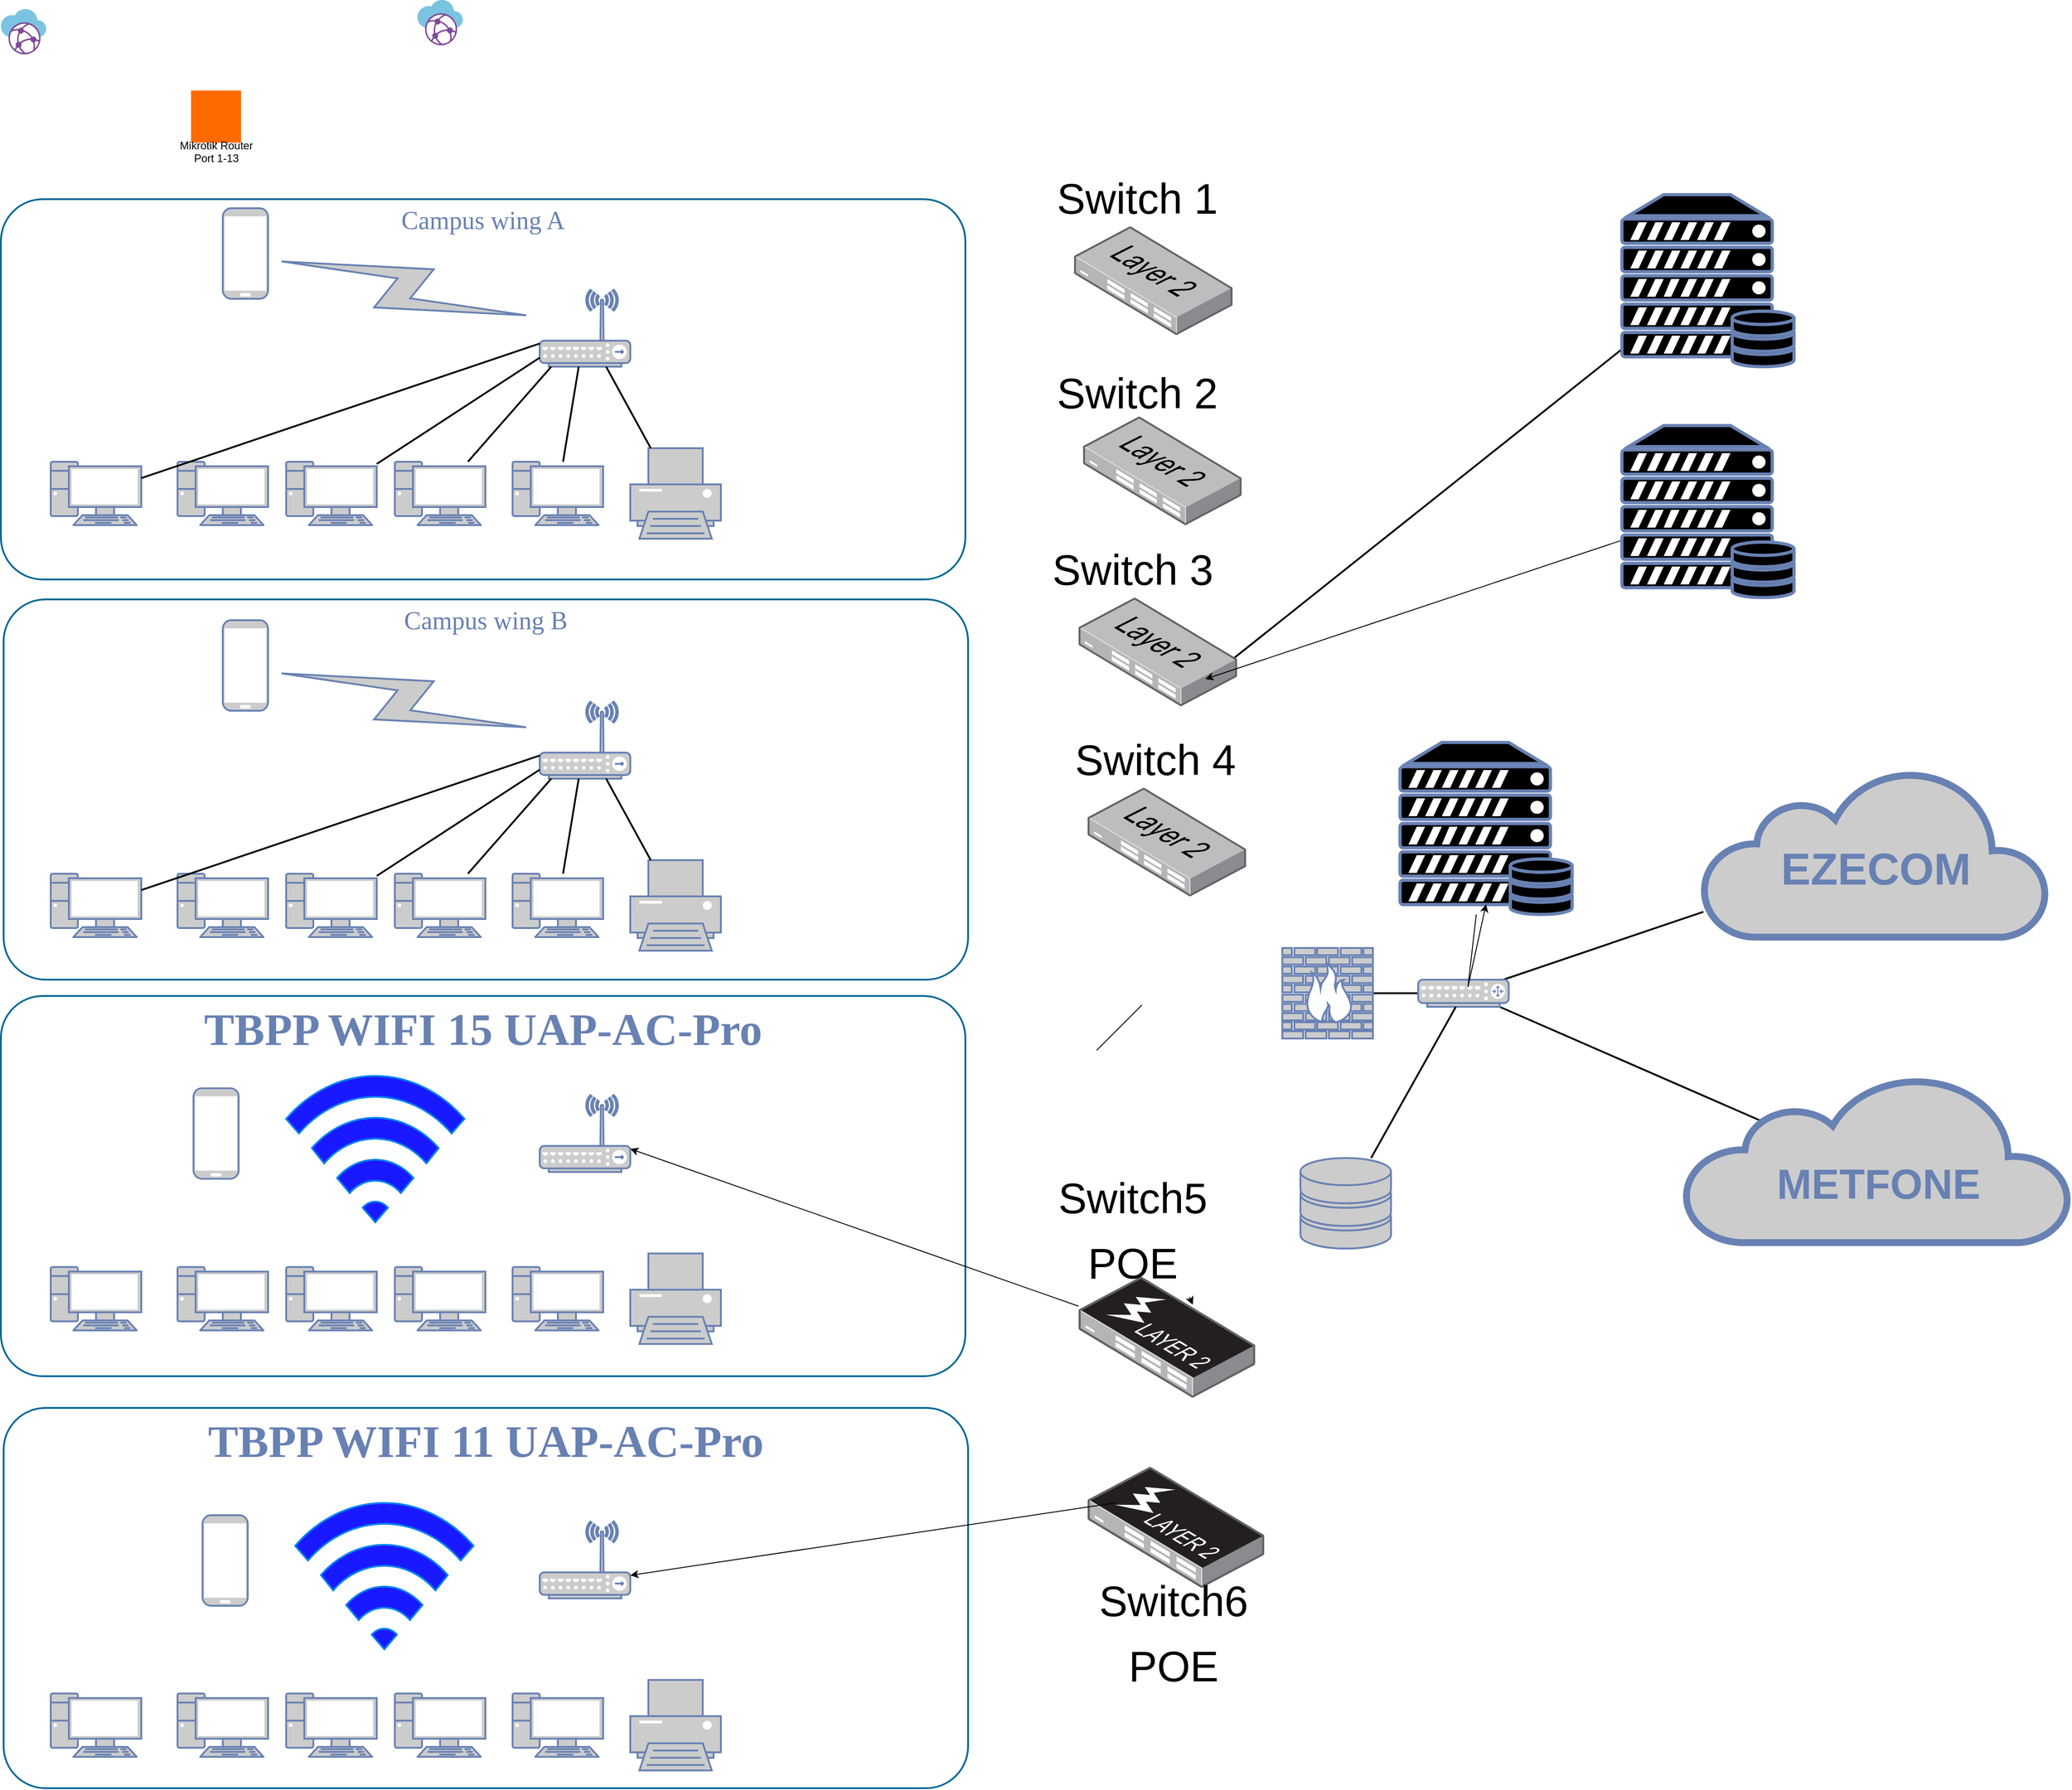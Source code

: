 <mxfile version="25.0.3">
  <diagram name="Page-1" id="fLDNwV-txTs5TG_ytTZD">
    <mxGraphModel dx="3463" dy="1817" grid="1" gridSize="10" guides="1" tooltips="1" connect="1" arrows="1" fold="1" page="1" pageScale="1" pageWidth="850" pageHeight="1100" math="0" shadow="0">
      <root>
        <mxCell id="0" />
        <mxCell id="1" parent="0" />
        <mxCell id="FqAO5_lso4-B0nuIC0QS-5" value="" style="edgeStyle=none;rounded=0;orthogonalLoop=1;jettySize=auto;html=1;" edge="1" parent="1" source="FqAO5_lso4-B0nuIC0QS-1" target="FqAO5_lso4-B0nuIC0QS-4">
          <mxGeometry relative="1" as="geometry" />
        </mxCell>
        <mxCell id="FqAO5_lso4-B0nuIC0QS-1" value="" style="points=[];aspect=fixed;html=1;align=center;shadow=0;dashed=0;fillColor=#FF6A00;strokeColor=none;shape=mxgraph.alibaba_cloud.router;" vertex="1" parent="1">
          <mxGeometry x="390" y="100" width="55.2" height="57.6" as="geometry" />
        </mxCell>
        <mxCell id="FqAO5_lso4-B0nuIC0QS-2" value="" style="image;sketch=0;aspect=fixed;html=1;points=[];align=center;fontSize=12;image=img/lib/mscae/Virtual_WANs.svg;" vertex="1" parent="1">
          <mxGeometry x="180" y="10" width="50" height="50" as="geometry" />
        </mxCell>
        <mxCell id="FqAO5_lso4-B0nuIC0QS-3" value="" style="image;sketch=0;aspect=fixed;html=1;points=[];align=center;fontSize=12;image=img/lib/mscae/Virtual_WANs.svg;" vertex="1" parent="1">
          <mxGeometry x="640" width="50" height="50" as="geometry" />
        </mxCell>
        <mxCell id="FqAO5_lso4-B0nuIC0QS-4" value="Mikrotik Router&lt;br&gt;Port 1-13&lt;div&gt;&lt;br/&gt;&lt;/div&gt;" style="text;strokeColor=none;align=center;fillColor=none;html=1;verticalAlign=middle;whiteSpace=wrap;rounded=0;" vertex="1" parent="1">
          <mxGeometry x="332.6" y="160" width="170" height="30" as="geometry" />
        </mxCell>
        <mxCell id="FqAO5_lso4-B0nuIC0QS-6" value="&lt;b&gt;&lt;font style=&quot;font-size: 50px;&quot;&gt;TBPP WIFI 11 UAP-AC-Pro&lt;br&gt;&lt;/font&gt;&lt;/b&gt;" style="rounded=1;whiteSpace=wrap;html=1;shadow=0;comic=0;strokeColor=#036897;strokeWidth=2;fillColor=none;fontFamily=Verdana;fontSize=28;fontColor=#6881B3;align=center;arcSize=11;verticalAlign=top;" vertex="1" parent="1">
          <mxGeometry x="183" y="1555" width="1065" height="420" as="geometry" />
        </mxCell>
        <mxCell id="FqAO5_lso4-B0nuIC0QS-7" value="&lt;font style=&quot;font-size: 50px;&quot;&gt;TBPP WIFI 15 UAP-AC-Pro&lt;br&gt;&lt;/font&gt;" style="rounded=1;whiteSpace=wrap;html=1;shadow=0;comic=0;strokeColor=#036897;strokeWidth=2;fillColor=none;fontFamily=Verdana;fontSize=28;fontColor=#6881B3;align=center;arcSize=11;verticalAlign=top;fontStyle=1" vertex="1" parent="1">
          <mxGeometry x="180" y="1100" width="1065" height="420" as="geometry" />
        </mxCell>
        <mxCell id="FqAO5_lso4-B0nuIC0QS-8" value="Campus wing B" style="rounded=1;whiteSpace=wrap;html=1;shadow=0;comic=0;strokeColor=#036897;strokeWidth=2;fillColor=none;fontFamily=Verdana;fontSize=28;fontColor=#6881B3;align=center;arcSize=11;verticalAlign=top;" vertex="1" parent="1">
          <mxGeometry x="183" y="662" width="1065" height="420" as="geometry" />
        </mxCell>
        <mxCell id="FqAO5_lso4-B0nuIC0QS-9" value="Campus wing A" style="rounded=1;whiteSpace=wrap;html=1;shadow=0;comic=0;strokeColor=#036897;strokeWidth=2;fillColor=none;fontFamily=Verdana;fontSize=28;fontColor=#6881B3;align=center;arcSize=11;verticalAlign=top;" vertex="1" parent="1">
          <mxGeometry x="180" y="220" width="1065" height="420" as="geometry" />
        </mxCell>
        <mxCell id="FqAO5_lso4-B0nuIC0QS-10" style="edgeStyle=none;html=1;labelBackgroundColor=none;endArrow=none;endFill=0;strokeWidth=2;fontFamily=Verdana;fontSize=28;fontColor=#6881B3;rounded=0;" edge="1" parent="1" source="FqAO5_lso4-B0nuIC0QS-11" target="FqAO5_lso4-B0nuIC0QS-62">
          <mxGeometry relative="1" as="geometry">
            <mxPoint x="1765" y="1037.0" as="targetPoint" />
          </mxGeometry>
        </mxCell>
        <mxCell id="FqAO5_lso4-B0nuIC0QS-11" value="" style="fontColor=#0066CC;verticalAlign=top;verticalLabelPosition=bottom;labelPosition=center;align=center;html=1;fillColor=#CCCCCC;strokeColor=#6881B3;gradientColor=none;gradientDirection=north;strokeWidth=2;shape=mxgraph.networks.firewall;rounded=0;shadow=0;comic=0;" vertex="1" parent="1">
          <mxGeometry x="1595" y="1047" width="100" height="100" as="geometry" />
        </mxCell>
        <mxCell id="FqAO5_lso4-B0nuIC0QS-15" value="" style="fontColor=#0066CC;verticalAlign=top;verticalLabelPosition=bottom;labelPosition=center;align=center;html=1;fillColor=#CCCCCC;strokeColor=#6881B3;gradientColor=none;gradientDirection=north;strokeWidth=2;shape=mxgraph.networks.pc;rounded=0;shadow=0;comic=0;" vertex="1" parent="1">
          <mxGeometry x="235.0" y="510" width="100" height="70" as="geometry" />
        </mxCell>
        <mxCell id="FqAO5_lso4-B0nuIC0QS-16" value="" style="fontColor=#0066CC;verticalAlign=top;verticalLabelPosition=bottom;labelPosition=center;align=center;html=1;fillColor=#CCCCCC;strokeColor=#6881B3;gradientColor=none;gradientDirection=north;strokeWidth=2;shape=mxgraph.networks.pc;rounded=0;shadow=0;comic=0;" vertex="1" parent="1">
          <mxGeometry x="375.0" y="510" width="100" height="70" as="geometry" />
        </mxCell>
        <mxCell id="FqAO5_lso4-B0nuIC0QS-17" value="" style="fontColor=#0066CC;verticalAlign=top;verticalLabelPosition=bottom;labelPosition=center;align=center;html=1;fillColor=#CCCCCC;strokeColor=#6881B3;gradientColor=none;gradientDirection=north;strokeWidth=2;shape=mxgraph.networks.pc;rounded=0;shadow=0;comic=0;" vertex="1" parent="1">
          <mxGeometry x="495.0" y="510" width="100" height="70" as="geometry" />
        </mxCell>
        <mxCell id="FqAO5_lso4-B0nuIC0QS-18" value="" style="fontColor=#0066CC;verticalAlign=top;verticalLabelPosition=bottom;labelPosition=center;align=center;html=1;fillColor=#CCCCCC;strokeColor=#6881B3;gradientColor=none;gradientDirection=north;strokeWidth=2;shape=mxgraph.networks.pc;rounded=0;shadow=0;comic=0;" vertex="1" parent="1">
          <mxGeometry x="615.0" y="510" width="100" height="70" as="geometry" />
        </mxCell>
        <mxCell id="FqAO5_lso4-B0nuIC0QS-19" value="" style="fontColor=#0066CC;verticalAlign=top;verticalLabelPosition=bottom;labelPosition=center;align=center;html=1;fillColor=#CCCCCC;strokeColor=#6881B3;gradientColor=none;gradientDirection=north;strokeWidth=2;shape=mxgraph.networks.pc;rounded=0;shadow=0;comic=0;" vertex="1" parent="1">
          <mxGeometry x="745.0" y="510" width="100" height="70" as="geometry" />
        </mxCell>
        <mxCell id="FqAO5_lso4-B0nuIC0QS-20" value="" style="fontColor=#0066CC;verticalAlign=top;verticalLabelPosition=bottom;labelPosition=center;align=center;html=1;fillColor=#CCCCCC;strokeColor=#6881B3;gradientColor=none;gradientDirection=north;strokeWidth=2;shape=mxgraph.networks.printer;rounded=0;shadow=0;comic=0;" vertex="1" parent="1">
          <mxGeometry x="875.0" y="495" width="100" height="100" as="geometry" />
        </mxCell>
        <mxCell id="FqAO5_lso4-B0nuIC0QS-21" value="" style="fontColor=#0066CC;verticalAlign=top;verticalLabelPosition=bottom;labelPosition=center;align=center;html=1;fillColor=#CCCCCC;strokeColor=#6881B3;gradientColor=none;gradientDirection=north;strokeWidth=2;shape=mxgraph.networks.wireless_hub;rounded=0;shadow=0;comic=0;" vertex="1" parent="1">
          <mxGeometry x="775.0" y="320" width="100" height="85" as="geometry" />
        </mxCell>
        <mxCell id="FqAO5_lso4-B0nuIC0QS-22" style="edgeStyle=none;html=1;labelBackgroundColor=none;endArrow=none;endFill=0;strokeWidth=2;fontFamily=Verdana;fontSize=15;fontColor=#036897;rounded=0;" edge="1" parent="1" source="FqAO5_lso4-B0nuIC0QS-15" target="FqAO5_lso4-B0nuIC0QS-21">
          <mxGeometry relative="1" as="geometry">
            <mxPoint x="755.0" y="440" as="targetPoint" />
          </mxGeometry>
        </mxCell>
        <mxCell id="FqAO5_lso4-B0nuIC0QS-23" style="edgeStyle=none;html=1;labelBackgroundColor=none;endArrow=none;endFill=0;strokeWidth=2;fontFamily=Verdana;fontSize=15;fontColor=#036897;rounded=0;" edge="1" parent="1" source="FqAO5_lso4-B0nuIC0QS-17" target="FqAO5_lso4-B0nuIC0QS-21">
          <mxGeometry relative="1" as="geometry" />
        </mxCell>
        <mxCell id="FqAO5_lso4-B0nuIC0QS-24" style="edgeStyle=none;html=1;labelBackgroundColor=none;endArrow=none;endFill=0;strokeWidth=2;fontFamily=Verdana;fontSize=15;fontColor=#036897;rounded=0;" edge="1" parent="1" source="FqAO5_lso4-B0nuIC0QS-18" target="FqAO5_lso4-B0nuIC0QS-21">
          <mxGeometry relative="1" as="geometry" />
        </mxCell>
        <mxCell id="FqAO5_lso4-B0nuIC0QS-25" style="edgeStyle=none;html=1;labelBackgroundColor=none;endArrow=none;endFill=0;strokeWidth=2;fontFamily=Verdana;fontSize=15;fontColor=#036897;rounded=0;" edge="1" parent="1" source="FqAO5_lso4-B0nuIC0QS-19" target="FqAO5_lso4-B0nuIC0QS-21">
          <mxGeometry relative="1" as="geometry" />
        </mxCell>
        <mxCell id="FqAO5_lso4-B0nuIC0QS-26" style="edgeStyle=none;html=1;labelBackgroundColor=none;endArrow=none;endFill=0;strokeWidth=2;fontFamily=Verdana;fontSize=15;fontColor=#036897;rounded=0;" edge="1" parent="1" source="FqAO5_lso4-B0nuIC0QS-20" target="FqAO5_lso4-B0nuIC0QS-21">
          <mxGeometry relative="1" as="geometry" />
        </mxCell>
        <mxCell id="FqAO5_lso4-B0nuIC0QS-27" value="" style="html=1;fillColor=#CCCCCC;strokeColor=#6881B3;gradientColor=none;gradientDirection=north;strokeWidth=2;shape=mxgraph.networks.comm_link_edge;html=1;labelBackgroundColor=none;endArrow=none;endFill=0;fontFamily=Verdana;fontSize=20;rounded=0;" edge="1" parent="1" source="FqAO5_lso4-B0nuIC0QS-21" target="FqAO5_lso4-B0nuIC0QS-28">
          <mxGeometry width="100" height="100" relative="1" as="geometry">
            <mxPoint x="1005.0" y="420" as="sourcePoint" />
            <mxPoint x="708.0" y="333" as="targetPoint" />
          </mxGeometry>
        </mxCell>
        <mxCell id="FqAO5_lso4-B0nuIC0QS-28" value="" style="fontColor=#0066CC;verticalAlign=top;verticalLabelPosition=bottom;labelPosition=center;align=center;html=1;fillColor=#CCCCCC;strokeColor=#6881B3;gradientColor=none;gradientDirection=north;strokeWidth=2;shape=mxgraph.networks.mobile;rounded=0;shadow=0;comic=0;" vertex="1" parent="1">
          <mxGeometry x="425.0" y="230" width="50" height="100" as="geometry" />
        </mxCell>
        <mxCell id="FqAO5_lso4-B0nuIC0QS-29" value="" style="fontColor=#0066CC;verticalAlign=top;verticalLabelPosition=bottom;labelPosition=center;align=center;html=1;fillColor=#CCCCCC;strokeColor=#6881B3;gradientColor=none;gradientDirection=north;strokeWidth=2;shape=mxgraph.networks.pc;rounded=0;shadow=0;comic=0;" vertex="1" parent="1">
          <mxGeometry x="235.0" y="965" width="100" height="70" as="geometry" />
        </mxCell>
        <mxCell id="FqAO5_lso4-B0nuIC0QS-30" value="" style="fontColor=#0066CC;verticalAlign=top;verticalLabelPosition=bottom;labelPosition=center;align=center;html=1;fillColor=#CCCCCC;strokeColor=#6881B3;gradientColor=none;gradientDirection=north;strokeWidth=2;shape=mxgraph.networks.pc;rounded=0;shadow=0;comic=0;" vertex="1" parent="1">
          <mxGeometry x="375.0" y="965" width="100" height="70" as="geometry" />
        </mxCell>
        <mxCell id="FqAO5_lso4-B0nuIC0QS-31" value="" style="fontColor=#0066CC;verticalAlign=top;verticalLabelPosition=bottom;labelPosition=center;align=center;html=1;fillColor=#CCCCCC;strokeColor=#6881B3;gradientColor=none;gradientDirection=north;strokeWidth=2;shape=mxgraph.networks.pc;rounded=0;shadow=0;comic=0;" vertex="1" parent="1">
          <mxGeometry x="495.0" y="965" width="100" height="70" as="geometry" />
        </mxCell>
        <mxCell id="FqAO5_lso4-B0nuIC0QS-32" value="" style="fontColor=#0066CC;verticalAlign=top;verticalLabelPosition=bottom;labelPosition=center;align=center;html=1;fillColor=#CCCCCC;strokeColor=#6881B3;gradientColor=none;gradientDirection=north;strokeWidth=2;shape=mxgraph.networks.pc;rounded=0;shadow=0;comic=0;" vertex="1" parent="1">
          <mxGeometry x="615.0" y="965" width="100" height="70" as="geometry" />
        </mxCell>
        <mxCell id="FqAO5_lso4-B0nuIC0QS-33" value="" style="fontColor=#0066CC;verticalAlign=top;verticalLabelPosition=bottom;labelPosition=center;align=center;html=1;fillColor=#CCCCCC;strokeColor=#6881B3;gradientColor=none;gradientDirection=north;strokeWidth=2;shape=mxgraph.networks.pc;rounded=0;shadow=0;comic=0;" vertex="1" parent="1">
          <mxGeometry x="745.0" y="965" width="100" height="70" as="geometry" />
        </mxCell>
        <mxCell id="FqAO5_lso4-B0nuIC0QS-34" value="" style="fontColor=#0066CC;verticalAlign=top;verticalLabelPosition=bottom;labelPosition=center;align=center;html=1;fillColor=#CCCCCC;strokeColor=#6881B3;gradientColor=none;gradientDirection=north;strokeWidth=2;shape=mxgraph.networks.printer;rounded=0;shadow=0;comic=0;" vertex="1" parent="1">
          <mxGeometry x="875.0" y="950" width="100" height="100" as="geometry" />
        </mxCell>
        <mxCell id="FqAO5_lso4-B0nuIC0QS-36" value="" style="fontColor=#0066CC;verticalAlign=top;verticalLabelPosition=bottom;labelPosition=center;align=center;html=1;fillColor=#CCCCCC;strokeColor=#6881B3;gradientColor=none;gradientDirection=north;strokeWidth=2;shape=mxgraph.networks.wireless_hub;rounded=0;shadow=0;comic=0;" vertex="1" parent="1">
          <mxGeometry x="775.0" y="775" width="100" height="85" as="geometry" />
        </mxCell>
        <mxCell id="FqAO5_lso4-B0nuIC0QS-37" style="edgeStyle=none;html=1;labelBackgroundColor=none;endArrow=none;endFill=0;strokeWidth=2;fontFamily=Verdana;fontSize=15;fontColor=#036897;rounded=0;" edge="1" parent="1" source="FqAO5_lso4-B0nuIC0QS-29" target="FqAO5_lso4-B0nuIC0QS-36">
          <mxGeometry relative="1" as="geometry">
            <mxPoint x="755.0" y="895" as="targetPoint" />
          </mxGeometry>
        </mxCell>
        <mxCell id="FqAO5_lso4-B0nuIC0QS-38" style="edgeStyle=none;html=1;labelBackgroundColor=none;endArrow=none;endFill=0;strokeWidth=2;fontFamily=Verdana;fontSize=15;fontColor=#036897;rounded=0;" edge="1" parent="1" source="FqAO5_lso4-B0nuIC0QS-31" target="FqAO5_lso4-B0nuIC0QS-36">
          <mxGeometry relative="1" as="geometry" />
        </mxCell>
        <mxCell id="FqAO5_lso4-B0nuIC0QS-39" style="edgeStyle=none;html=1;labelBackgroundColor=none;endArrow=none;endFill=0;strokeWidth=2;fontFamily=Verdana;fontSize=15;fontColor=#036897;rounded=0;" edge="1" parent="1" source="FqAO5_lso4-B0nuIC0QS-32" target="FqAO5_lso4-B0nuIC0QS-36">
          <mxGeometry relative="1" as="geometry" />
        </mxCell>
        <mxCell id="FqAO5_lso4-B0nuIC0QS-40" style="edgeStyle=none;html=1;labelBackgroundColor=none;endArrow=none;endFill=0;strokeWidth=2;fontFamily=Verdana;fontSize=15;fontColor=#036897;rounded=0;" edge="1" parent="1" source="FqAO5_lso4-B0nuIC0QS-33" target="FqAO5_lso4-B0nuIC0QS-36">
          <mxGeometry relative="1" as="geometry" />
        </mxCell>
        <mxCell id="FqAO5_lso4-B0nuIC0QS-41" style="edgeStyle=none;html=1;labelBackgroundColor=none;endArrow=none;endFill=0;strokeWidth=2;fontFamily=Verdana;fontSize=15;fontColor=#036897;rounded=0;" edge="1" parent="1" source="FqAO5_lso4-B0nuIC0QS-34" target="FqAO5_lso4-B0nuIC0QS-36">
          <mxGeometry relative="1" as="geometry" />
        </mxCell>
        <mxCell id="FqAO5_lso4-B0nuIC0QS-42" value="" style="html=1;fillColor=#CCCCCC;strokeColor=#6881B3;gradientColor=none;gradientDirection=north;strokeWidth=2;shape=mxgraph.networks.comm_link_edge;html=1;labelBackgroundColor=none;endArrow=none;endFill=0;fontFamily=Verdana;fontSize=20;rounded=0;" edge="1" parent="1" source="FqAO5_lso4-B0nuIC0QS-36" target="FqAO5_lso4-B0nuIC0QS-43">
          <mxGeometry width="100" height="100" relative="1" as="geometry">
            <mxPoint x="1005.0" y="875" as="sourcePoint" />
            <mxPoint x="708.0" y="788" as="targetPoint" />
          </mxGeometry>
        </mxCell>
        <mxCell id="FqAO5_lso4-B0nuIC0QS-43" value="" style="fontColor=#0066CC;verticalAlign=top;verticalLabelPosition=bottom;labelPosition=center;align=center;html=1;fillColor=#CCCCCC;strokeColor=#6881B3;gradientColor=none;gradientDirection=north;strokeWidth=2;shape=mxgraph.networks.mobile;rounded=0;shadow=0;comic=0;" vertex="1" parent="1">
          <mxGeometry x="425.0" y="685" width="50" height="100" as="geometry" />
        </mxCell>
        <mxCell id="FqAO5_lso4-B0nuIC0QS-44" value="" style="fontColor=#0066CC;verticalAlign=top;verticalLabelPosition=bottom;labelPosition=center;align=center;html=1;fillColor=#CCCCCC;strokeColor=#6881B3;gradientColor=none;gradientDirection=north;strokeWidth=2;shape=mxgraph.networks.pc;rounded=0;shadow=0;comic=0;" vertex="1" parent="1">
          <mxGeometry x="235.0" y="1399.412" width="100" height="70" as="geometry" />
        </mxCell>
        <mxCell id="FqAO5_lso4-B0nuIC0QS-45" value="" style="fontColor=#0066CC;verticalAlign=top;verticalLabelPosition=bottom;labelPosition=center;align=center;html=1;fillColor=#CCCCCC;strokeColor=#6881B3;gradientColor=none;gradientDirection=north;strokeWidth=2;shape=mxgraph.networks.pc;rounded=0;shadow=0;comic=0;" vertex="1" parent="1">
          <mxGeometry x="375.0" y="1399.412" width="100" height="70" as="geometry" />
        </mxCell>
        <mxCell id="FqAO5_lso4-B0nuIC0QS-46" value="" style="fontColor=#0066CC;verticalAlign=top;verticalLabelPosition=bottom;labelPosition=center;align=center;html=1;fillColor=#CCCCCC;strokeColor=#6881B3;gradientColor=none;gradientDirection=north;strokeWidth=2;shape=mxgraph.networks.pc;rounded=0;shadow=0;comic=0;" vertex="1" parent="1">
          <mxGeometry x="495.0" y="1399.412" width="100" height="70" as="geometry" />
        </mxCell>
        <mxCell id="FqAO5_lso4-B0nuIC0QS-47" value="" style="fontColor=#0066CC;verticalAlign=top;verticalLabelPosition=bottom;labelPosition=center;align=center;html=1;fillColor=#CCCCCC;strokeColor=#6881B3;gradientColor=none;gradientDirection=north;strokeWidth=2;shape=mxgraph.networks.pc;rounded=0;shadow=0;comic=0;" vertex="1" parent="1">
          <mxGeometry x="615.0" y="1399.412" width="100" height="70" as="geometry" />
        </mxCell>
        <mxCell id="FqAO5_lso4-B0nuIC0QS-48" value="" style="fontColor=#0066CC;verticalAlign=top;verticalLabelPosition=bottom;labelPosition=center;align=center;html=1;fillColor=#CCCCCC;strokeColor=#6881B3;gradientColor=none;gradientDirection=north;strokeWidth=2;shape=mxgraph.networks.pc;rounded=0;shadow=0;comic=0;" vertex="1" parent="1">
          <mxGeometry x="745.0" y="1399.412" width="100" height="70" as="geometry" />
        </mxCell>
        <mxCell id="FqAO5_lso4-B0nuIC0QS-49" value="" style="fontColor=#0066CC;verticalAlign=top;verticalLabelPosition=bottom;labelPosition=center;align=center;html=1;fillColor=#CCCCCC;strokeColor=#6881B3;gradientColor=none;gradientDirection=north;strokeWidth=2;shape=mxgraph.networks.printer;rounded=0;shadow=0;comic=0;" vertex="1" parent="1">
          <mxGeometry x="875.0" y="1384.412" width="100" height="100" as="geometry" />
        </mxCell>
        <mxCell id="FqAO5_lso4-B0nuIC0QS-51" value="" style="fontColor=#0066CC;verticalAlign=top;verticalLabelPosition=bottom;labelPosition=center;align=center;html=1;fillColor=#CCCCCC;strokeColor=#6881B3;gradientColor=none;gradientDirection=north;strokeWidth=2;shape=mxgraph.networks.wireless_hub;rounded=0;shadow=0;comic=0;" vertex="1" parent="1">
          <mxGeometry x="775.0" y="1209.412" width="100" height="85" as="geometry" />
        </mxCell>
        <mxCell id="FqAO5_lso4-B0nuIC0QS-58" value="" style="fontColor=#0066CC;verticalAlign=top;verticalLabelPosition=bottom;labelPosition=center;align=center;html=1;fillColor=#CCCCCC;strokeColor=#6881B3;gradientColor=none;gradientDirection=north;strokeWidth=2;shape=mxgraph.networks.mobile;rounded=0;shadow=0;comic=0;" vertex="1" parent="1">
          <mxGeometry x="392.6" y="1201.912" width="50" height="100" as="geometry" />
        </mxCell>
        <mxCell id="FqAO5_lso4-B0nuIC0QS-59" value="&lt;div&gt;&lt;br&gt;&lt;/div&gt;&lt;div&gt;&lt;br&gt;&lt;/div&gt;&lt;div&gt;&lt;font style=&quot;font-size: 49px;&quot;&gt;EZECOM&lt;/font&gt;&lt;/div&gt;&lt;div&gt;&lt;br&gt;&lt;/div&gt;" style="html=1;fillColor=#CCCCCC;strokeColor=#6881B3;gradientColor=none;gradientDirection=north;strokeWidth=2;shape=mxgraph.networks.cloud;fontColor=#6881B3;rounded=0;shadow=0;comic=0;align=center;fontSize=28;fontStyle=1" vertex="1" parent="1">
          <mxGeometry x="2060" y="850" width="380" height="185" as="geometry" />
        </mxCell>
        <mxCell id="FqAO5_lso4-B0nuIC0QS-60" style="edgeStyle=none;html=1;labelBackgroundColor=none;endArrow=none;endFill=0;strokeWidth=2;fontFamily=Verdana;fontSize=28;fontColor=#6881B3;rounded=0;" edge="1" parent="1" source="FqAO5_lso4-B0nuIC0QS-62" target="FqAO5_lso4-B0nuIC0QS-59">
          <mxGeometry relative="1" as="geometry" />
        </mxCell>
        <mxCell id="FqAO5_lso4-B0nuIC0QS-61" style="edgeStyle=none;html=1;labelBackgroundColor=none;endArrow=none;endFill=0;strokeWidth=2;fontFamily=Verdana;fontSize=28;fontColor=#6881B3;rounded=0;exitX=0.9;exitY=1;exitDx=0;exitDy=0;exitPerimeter=0;" edge="1" parent="1" source="FqAO5_lso4-B0nuIC0QS-62">
          <mxGeometry relative="1" as="geometry">
            <mxPoint x="2009.996" y="1195.78" as="sourcePoint" />
            <mxPoint x="2217.58" y="1279.0" as="targetPoint" />
          </mxGeometry>
        </mxCell>
        <mxCell id="FqAO5_lso4-B0nuIC0QS-62" value="" style="fontColor=#0066CC;verticalAlign=top;verticalLabelPosition=bottom;labelPosition=center;align=center;html=1;fillColor=#CCCCCC;strokeColor=#6881B3;gradientColor=none;gradientDirection=north;strokeWidth=2;shape=mxgraph.networks.router;rounded=0;shadow=0;comic=0;" vertex="1" parent="1">
          <mxGeometry x="1745" y="1082" width="100" height="30" as="geometry" />
        </mxCell>
        <mxCell id="FqAO5_lso4-B0nuIC0QS-63" style="edgeStyle=none;html=1;labelBackgroundColor=none;endArrow=none;endFill=0;strokeWidth=2;fontFamily=Verdana;fontSize=28;fontColor=#6881B3;rounded=0;" edge="1" parent="1" source="FqAO5_lso4-B0nuIC0QS-64" target="FqAO5_lso4-B0nuIC0QS-62">
          <mxGeometry relative="1" as="geometry" />
        </mxCell>
        <mxCell id="FqAO5_lso4-B0nuIC0QS-64" value="" style="fontColor=#0066CC;verticalAlign=top;verticalLabelPosition=bottom;labelPosition=center;align=center;html=1;fillColor=#CCCCCC;strokeColor=#6881B3;gradientColor=none;gradientDirection=north;strokeWidth=2;shape=mxgraph.networks.storage;rounded=0;shadow=0;comic=0;" vertex="1" parent="1">
          <mxGeometry x="1615" y="1279" width="100" height="100" as="geometry" />
        </mxCell>
        <mxCell id="FqAO5_lso4-B0nuIC0QS-65" style="edgeStyle=none;html=1;labelBackgroundColor=none;endArrow=none;endFill=0;strokeWidth=2;fontFamily=Verdana;fontSize=28;fontColor=#6881B3;rounded=0;entryX=0.743;entryY=0.833;entryDx=0;entryDy=0;entryPerimeter=0;" edge="1" parent="1" source="FqAO5_lso4-B0nuIC0QS-66" target="FqAO5_lso4-B0nuIC0QS-106">
          <mxGeometry relative="1" as="geometry">
            <mxPoint x="1675" y="1027" as="targetPoint" />
          </mxGeometry>
        </mxCell>
        <mxCell id="FqAO5_lso4-B0nuIC0QS-66" value="" style="fontColor=#0066CC;verticalAlign=top;verticalLabelPosition=bottom;labelPosition=center;align=center;html=1;fillColor=#000000;strokeColor=#6881B3;gradientColor=none;gradientDirection=north;strokeWidth=2;shape=mxgraph.networks.server_storage;rounded=0;shadow=0;comic=0;" vertex="1" parent="1">
          <mxGeometry x="1970" y="215" width="190" height="190" as="geometry" />
        </mxCell>
        <mxCell id="FqAO5_lso4-B0nuIC0QS-67" value="" style="fontColor=#0066CC;verticalAlign=top;verticalLabelPosition=bottom;labelPosition=center;align=center;html=1;fillColor=#CCCCCC;strokeColor=#6881B3;gradientColor=none;gradientDirection=north;strokeWidth=2;shape=mxgraph.networks.pc;rounded=0;shadow=0;comic=0;" vertex="1" parent="1">
          <mxGeometry x="235.0" y="1870.412" width="100" height="70" as="geometry" />
        </mxCell>
        <mxCell id="FqAO5_lso4-B0nuIC0QS-68" value="" style="fontColor=#0066CC;verticalAlign=top;verticalLabelPosition=bottom;labelPosition=center;align=center;html=1;fillColor=#CCCCCC;strokeColor=#6881B3;gradientColor=none;gradientDirection=north;strokeWidth=2;shape=mxgraph.networks.pc;rounded=0;shadow=0;comic=0;" vertex="1" parent="1">
          <mxGeometry x="375.0" y="1870.412" width="100" height="70" as="geometry" />
        </mxCell>
        <mxCell id="FqAO5_lso4-B0nuIC0QS-69" value="" style="fontColor=#0066CC;verticalAlign=top;verticalLabelPosition=bottom;labelPosition=center;align=center;html=1;fillColor=#CCCCCC;strokeColor=#6881B3;gradientColor=none;gradientDirection=north;strokeWidth=2;shape=mxgraph.networks.pc;rounded=0;shadow=0;comic=0;" vertex="1" parent="1">
          <mxGeometry x="495.0" y="1870.412" width="100" height="70" as="geometry" />
        </mxCell>
        <mxCell id="FqAO5_lso4-B0nuIC0QS-70" value="" style="fontColor=#0066CC;verticalAlign=top;verticalLabelPosition=bottom;labelPosition=center;align=center;html=1;fillColor=#CCCCCC;strokeColor=#6881B3;gradientColor=none;gradientDirection=north;strokeWidth=2;shape=mxgraph.networks.pc;rounded=0;shadow=0;comic=0;" vertex="1" parent="1">
          <mxGeometry x="615.0" y="1870.412" width="100" height="70" as="geometry" />
        </mxCell>
        <mxCell id="FqAO5_lso4-B0nuIC0QS-71" value="" style="fontColor=#0066CC;verticalAlign=top;verticalLabelPosition=bottom;labelPosition=center;align=center;html=1;fillColor=#CCCCCC;strokeColor=#6881B3;gradientColor=none;gradientDirection=north;strokeWidth=2;shape=mxgraph.networks.pc;rounded=0;shadow=0;comic=0;" vertex="1" parent="1">
          <mxGeometry x="745.0" y="1870.412" width="100" height="70" as="geometry" />
        </mxCell>
        <mxCell id="FqAO5_lso4-B0nuIC0QS-72" value="" style="fontColor=#0066CC;verticalAlign=top;verticalLabelPosition=bottom;labelPosition=center;align=center;html=1;fillColor=#CCCCCC;strokeColor=#6881B3;gradientColor=none;gradientDirection=north;strokeWidth=2;shape=mxgraph.networks.printer;rounded=0;shadow=0;comic=0;" vertex="1" parent="1">
          <mxGeometry x="875.0" y="1855.412" width="100" height="100" as="geometry" />
        </mxCell>
        <mxCell id="FqAO5_lso4-B0nuIC0QS-74" value="" style="fontColor=#0066CC;verticalAlign=top;verticalLabelPosition=bottom;labelPosition=center;align=center;html=1;fillColor=#CCCCCC;strokeColor=#6881B3;gradientColor=none;gradientDirection=north;strokeWidth=2;shape=mxgraph.networks.wireless_hub;rounded=0;shadow=0;comic=0;" vertex="1" parent="1">
          <mxGeometry x="775.0" y="1680.412" width="100" height="85" as="geometry" />
        </mxCell>
        <mxCell id="FqAO5_lso4-B0nuIC0QS-82" value="&lt;div&gt;&lt;font style=&quot;font-size: 46px;&quot;&gt;&lt;br&gt;&lt;/font&gt;&lt;/div&gt;&lt;div&gt;&lt;font style=&quot;font-size: 46px;&quot;&gt;METFONE&lt;/font&gt;&lt;/div&gt;" style="html=1;fillColor=#CCCCCC;strokeColor=#6881B3;gradientColor=none;gradientDirection=north;strokeWidth=2;shape=mxgraph.networks.cloud;fontColor=#6881B3;rounded=0;shadow=0;comic=0;align=center;fontSize=28;fontStyle=1" vertex="1" parent="1">
          <mxGeometry x="2040" y="1188.41" width="425" height="184" as="geometry" />
        </mxCell>
        <mxCell id="FqAO5_lso4-B0nuIC0QS-95" style="edgeStyle=none;rounded=0;orthogonalLoop=1;jettySize=auto;html=1;exitX=0.95;exitY=0.05;exitDx=0;exitDy=0;exitPerimeter=0;" edge="1" parent="1">
          <mxGeometry relative="1" as="geometry">
            <mxPoint x="1496.167" y="1441" as="targetPoint" />
            <mxPoint x="1492.5" y="1432.5" as="sourcePoint" />
          </mxGeometry>
        </mxCell>
        <mxCell id="FqAO5_lso4-B0nuIC0QS-98" style="edgeStyle=none;rounded=0;orthogonalLoop=1;jettySize=auto;html=1;exitX=0.5;exitY=0;exitDx=0;exitDy=0;exitPerimeter=0;entryX=0.5;entryY=1;entryDx=0;entryDy=0;entryPerimeter=0;" edge="1" parent="1">
          <mxGeometry relative="1" as="geometry">
            <mxPoint x="1447.5" y="1431" as="sourcePoint" />
            <mxPoint x="1447.5" y="1461" as="targetPoint" />
          </mxGeometry>
        </mxCell>
        <mxCell id="FqAO5_lso4-B0nuIC0QS-103" value="" style="image;points=[];aspect=fixed;html=1;align=center;shadow=0;dashed=0;image=img/lib/allied_telesis/switch/Switch_24_port_L2_POE.svg;" vertex="1" parent="1">
          <mxGeometry x="1370" y="1410" width="195" height="133.67" as="geometry" />
        </mxCell>
        <mxCell id="FqAO5_lso4-B0nuIC0QS-104" value="" style="image;points=[];aspect=fixed;html=1;align=center;shadow=0;dashed=0;image=img/lib/allied_telesis/switch/Switch_24_port_L2_POE.svg;" vertex="1" parent="1">
          <mxGeometry x="1380" y="1620" width="195" height="133.67" as="geometry" />
        </mxCell>
        <mxCell id="FqAO5_lso4-B0nuIC0QS-105" value="" style="image;points=[];aspect=fixed;html=1;align=center;shadow=0;dashed=0;image=img/lib/allied_telesis/switch/Switch_24_port_L2.svg;" vertex="1" parent="1">
          <mxGeometry x="1379.97" y="870" width="175.06" height="120" as="geometry" />
        </mxCell>
        <mxCell id="FqAO5_lso4-B0nuIC0QS-106" value="" style="image;points=[];aspect=fixed;html=1;align=center;shadow=0;dashed=0;image=img/lib/allied_telesis/switch/Switch_24_port_L2.svg;" vertex="1" parent="1">
          <mxGeometry x="1370" y="660" width="175.06" height="120" as="geometry" />
        </mxCell>
        <mxCell id="FqAO5_lso4-B0nuIC0QS-108" value="" style="image;points=[];aspect=fixed;html=1;align=center;shadow=0;dashed=0;image=img/lib/allied_telesis/switch/Switch_24_port_L2.svg;" vertex="1" parent="1">
          <mxGeometry x="1374.98" y="460" width="175.06" height="120" as="geometry" />
        </mxCell>
        <mxCell id="FqAO5_lso4-B0nuIC0QS-109" value="" style="image;points=[];aspect=fixed;html=1;align=center;shadow=0;dashed=0;image=img/lib/allied_telesis/switch/Switch_24_port_L2.svg;" vertex="1" parent="1">
          <mxGeometry x="1365.01" y="250" width="175.06" height="120" as="geometry" />
        </mxCell>
        <mxCell id="FqAO5_lso4-B0nuIC0QS-110" value="&lt;font style=&quot;font-size: 47px;&quot;&gt;Switch 1&lt;br&gt;&lt;/font&gt;" style="text;strokeColor=none;align=center;fillColor=none;html=1;verticalAlign=middle;whiteSpace=wrap;rounded=0;fontSize=60;" vertex="1" parent="1">
          <mxGeometry x="1315.03" y="180" width="240" height="70" as="geometry" />
        </mxCell>
        <mxCell id="FqAO5_lso4-B0nuIC0QS-111" value="&lt;font style=&quot;font-size: 47px;&quot;&gt;Switch 2&lt;br&gt;&lt;/font&gt;" style="text;strokeColor=none;align=center;fillColor=none;html=1;verticalAlign=middle;whiteSpace=wrap;rounded=0;fontSize=60;" vertex="1" parent="1">
          <mxGeometry x="1315.03" y="395" width="240" height="70" as="geometry" />
        </mxCell>
        <mxCell id="FqAO5_lso4-B0nuIC0QS-112" value="&lt;font style=&quot;font-size: 47px;&quot;&gt;Switch 3&lt;br&gt;&lt;/font&gt;" style="text;strokeColor=none;align=center;fillColor=none;html=1;verticalAlign=middle;whiteSpace=wrap;rounded=0;fontSize=60;" vertex="1" parent="1">
          <mxGeometry x="1310.04" y="590" width="240" height="70" as="geometry" />
        </mxCell>
        <mxCell id="FqAO5_lso4-B0nuIC0QS-113" value="&lt;font style=&quot;font-size: 47px;&quot;&gt;Switch 4&lt;br&gt;&lt;/font&gt;" style="text;strokeColor=none;align=center;fillColor=none;html=1;verticalAlign=middle;whiteSpace=wrap;rounded=0;fontSize=60;" vertex="1" parent="1">
          <mxGeometry x="1335" y="800" width="240" height="70" as="geometry" />
        </mxCell>
        <mxCell id="FqAO5_lso4-B0nuIC0QS-114" value="&lt;font style=&quot;font-size: 47px;&quot;&gt;Switch5 POE&lt;br&gt;&lt;/font&gt;" style="text;strokeColor=none;align=center;fillColor=none;html=1;verticalAlign=middle;whiteSpace=wrap;rounded=0;fontSize=60;" vertex="1" parent="1">
          <mxGeometry x="1310.04" y="1320" width="240" height="70" as="geometry" />
        </mxCell>
        <mxCell id="FqAO5_lso4-B0nuIC0QS-115" value="&lt;font style=&quot;font-size: 47px;&quot;&gt;Switch6 POE&lt;br&gt;&lt;/font&gt;" style="text;strokeColor=none;align=center;fillColor=none;html=1;verticalAlign=middle;whiteSpace=wrap;rounded=0;fontSize=60;" vertex="1" parent="1">
          <mxGeometry x="1355" y="1765.41" width="240" height="70" as="geometry" />
        </mxCell>
        <mxCell id="FqAO5_lso4-B0nuIC0QS-116" value="" style="endArrow=none;html=1;rounded=0;" edge="1" parent="1">
          <mxGeometry width="50" height="50" relative="1" as="geometry">
            <mxPoint x="1390" y="1160" as="sourcePoint" />
            <mxPoint x="1440" y="1110" as="targetPoint" />
          </mxGeometry>
        </mxCell>
        <mxCell id="FqAO5_lso4-B0nuIC0QS-117" style="edgeStyle=none;rounded=0;orthogonalLoop=1;jettySize=auto;html=1;entryX=1;entryY=0.7;entryDx=0;entryDy=0;entryPerimeter=0;" edge="1" parent="1" target="FqAO5_lso4-B0nuIC0QS-74">
          <mxGeometry relative="1" as="geometry">
            <mxPoint x="1410" y="1660" as="sourcePoint" />
          </mxGeometry>
        </mxCell>
        <mxCell id="FqAO5_lso4-B0nuIC0QS-118" style="edgeStyle=none;rounded=0;orthogonalLoop=1;jettySize=auto;html=1;entryX=1;entryY=0.7;entryDx=0;entryDy=0;entryPerimeter=0;" edge="1" parent="1" source="FqAO5_lso4-B0nuIC0QS-103" target="FqAO5_lso4-B0nuIC0QS-51">
          <mxGeometry relative="1" as="geometry" />
        </mxCell>
        <mxCell id="FqAO5_lso4-B0nuIC0QS-122" value="" style="html=1;verticalLabelPosition=bottom;align=center;labelBackgroundColor=#1919FF;verticalAlign=top;strokeWidth=2;strokeColor=#0080F0;shadow=0;dashed=0;shape=mxgraph.ios7.icons.wifi;pointerEvents=1;fillColor=#1919FF;" vertex="1" parent="1">
          <mxGeometry x="495" y="1188.41" width="196.82" height="161.59" as="geometry" />
        </mxCell>
        <mxCell id="FqAO5_lso4-B0nuIC0QS-123" value="" style="fontColor=#0066CC;verticalAlign=top;verticalLabelPosition=bottom;labelPosition=center;align=center;html=1;fillColor=#CCCCCC;strokeColor=#6881B3;gradientColor=none;gradientDirection=north;strokeWidth=2;shape=mxgraph.networks.mobile;rounded=0;shadow=0;comic=0;" vertex="1" parent="1">
          <mxGeometry x="402.6" y="1673.502" width="50" height="100" as="geometry" />
        </mxCell>
        <mxCell id="FqAO5_lso4-B0nuIC0QS-124" value="" style="html=1;verticalLabelPosition=bottom;align=center;labelBackgroundColor=#1919FF;verticalAlign=top;strokeWidth=2;strokeColor=#0080F0;shadow=0;dashed=0;shape=mxgraph.ios7.icons.wifi;pointerEvents=1;fillColor=#1919FF;" vertex="1" parent="1">
          <mxGeometry x="505" y="1660" width="196.82" height="161.59" as="geometry" />
        </mxCell>
        <mxCell id="FqAO5_lso4-B0nuIC0QS-126" value="" style="fontColor=#0066CC;verticalAlign=top;verticalLabelPosition=bottom;labelPosition=center;align=center;html=1;fillColor=#000000;strokeColor=#6881B3;gradientColor=none;gradientDirection=north;strokeWidth=2;shape=mxgraph.networks.server_storage;rounded=0;shadow=0;comic=0;" vertex="1" parent="1">
          <mxGeometry x="1725" y="820" width="190" height="190" as="geometry" />
        </mxCell>
        <mxCell id="FqAO5_lso4-B0nuIC0QS-129" style="edgeStyle=none;rounded=0;orthogonalLoop=1;jettySize=auto;html=1;" edge="1" parent="1" source="FqAO5_lso4-B0nuIC0QS-127">
          <mxGeometry relative="1" as="geometry">
            <mxPoint x="1510" y="750" as="targetPoint" />
          </mxGeometry>
        </mxCell>
        <mxCell id="FqAO5_lso4-B0nuIC0QS-127" value="" style="fontColor=#0066CC;verticalAlign=top;verticalLabelPosition=bottom;labelPosition=center;align=center;html=1;fillColor=#000000;strokeColor=#6881B3;gradientColor=none;gradientDirection=north;strokeWidth=2;shape=mxgraph.networks.server_storage;rounded=0;shadow=0;comic=0;" vertex="1" parent="1">
          <mxGeometry x="1970" y="470" width="190" height="190" as="geometry" />
        </mxCell>
        <mxCell id="FqAO5_lso4-B0nuIC0QS-128" style="edgeStyle=none;rounded=0;orthogonalLoop=1;jettySize=auto;html=1;entryX=0.5;entryY=0.94;entryDx=0;entryDy=0;entryPerimeter=0;" edge="1" parent="1" source="FqAO5_lso4-B0nuIC0QS-126" target="FqAO5_lso4-B0nuIC0QS-126">
          <mxGeometry relative="1" as="geometry">
            <Array as="points">
              <mxPoint x="1800" y="1090" />
            </Array>
          </mxGeometry>
        </mxCell>
      </root>
    </mxGraphModel>
  </diagram>
</mxfile>
